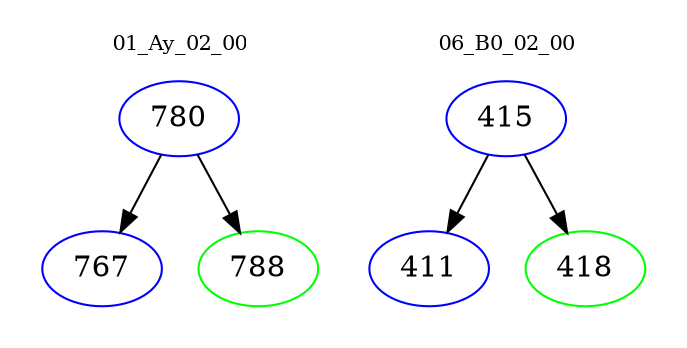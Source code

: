 digraph{
subgraph cluster_0 {
color = white
label = "01_Ay_02_00";
fontsize=10;
T0_780 [label="780", color="blue"]
T0_780 -> T0_767 [color="black"]
T0_767 [label="767", color="blue"]
T0_780 -> T0_788 [color="black"]
T0_788 [label="788", color="green"]
}
subgraph cluster_1 {
color = white
label = "06_B0_02_00";
fontsize=10;
T1_415 [label="415", color="blue"]
T1_415 -> T1_411 [color="black"]
T1_411 [label="411", color="blue"]
T1_415 -> T1_418 [color="black"]
T1_418 [label="418", color="green"]
}
}
